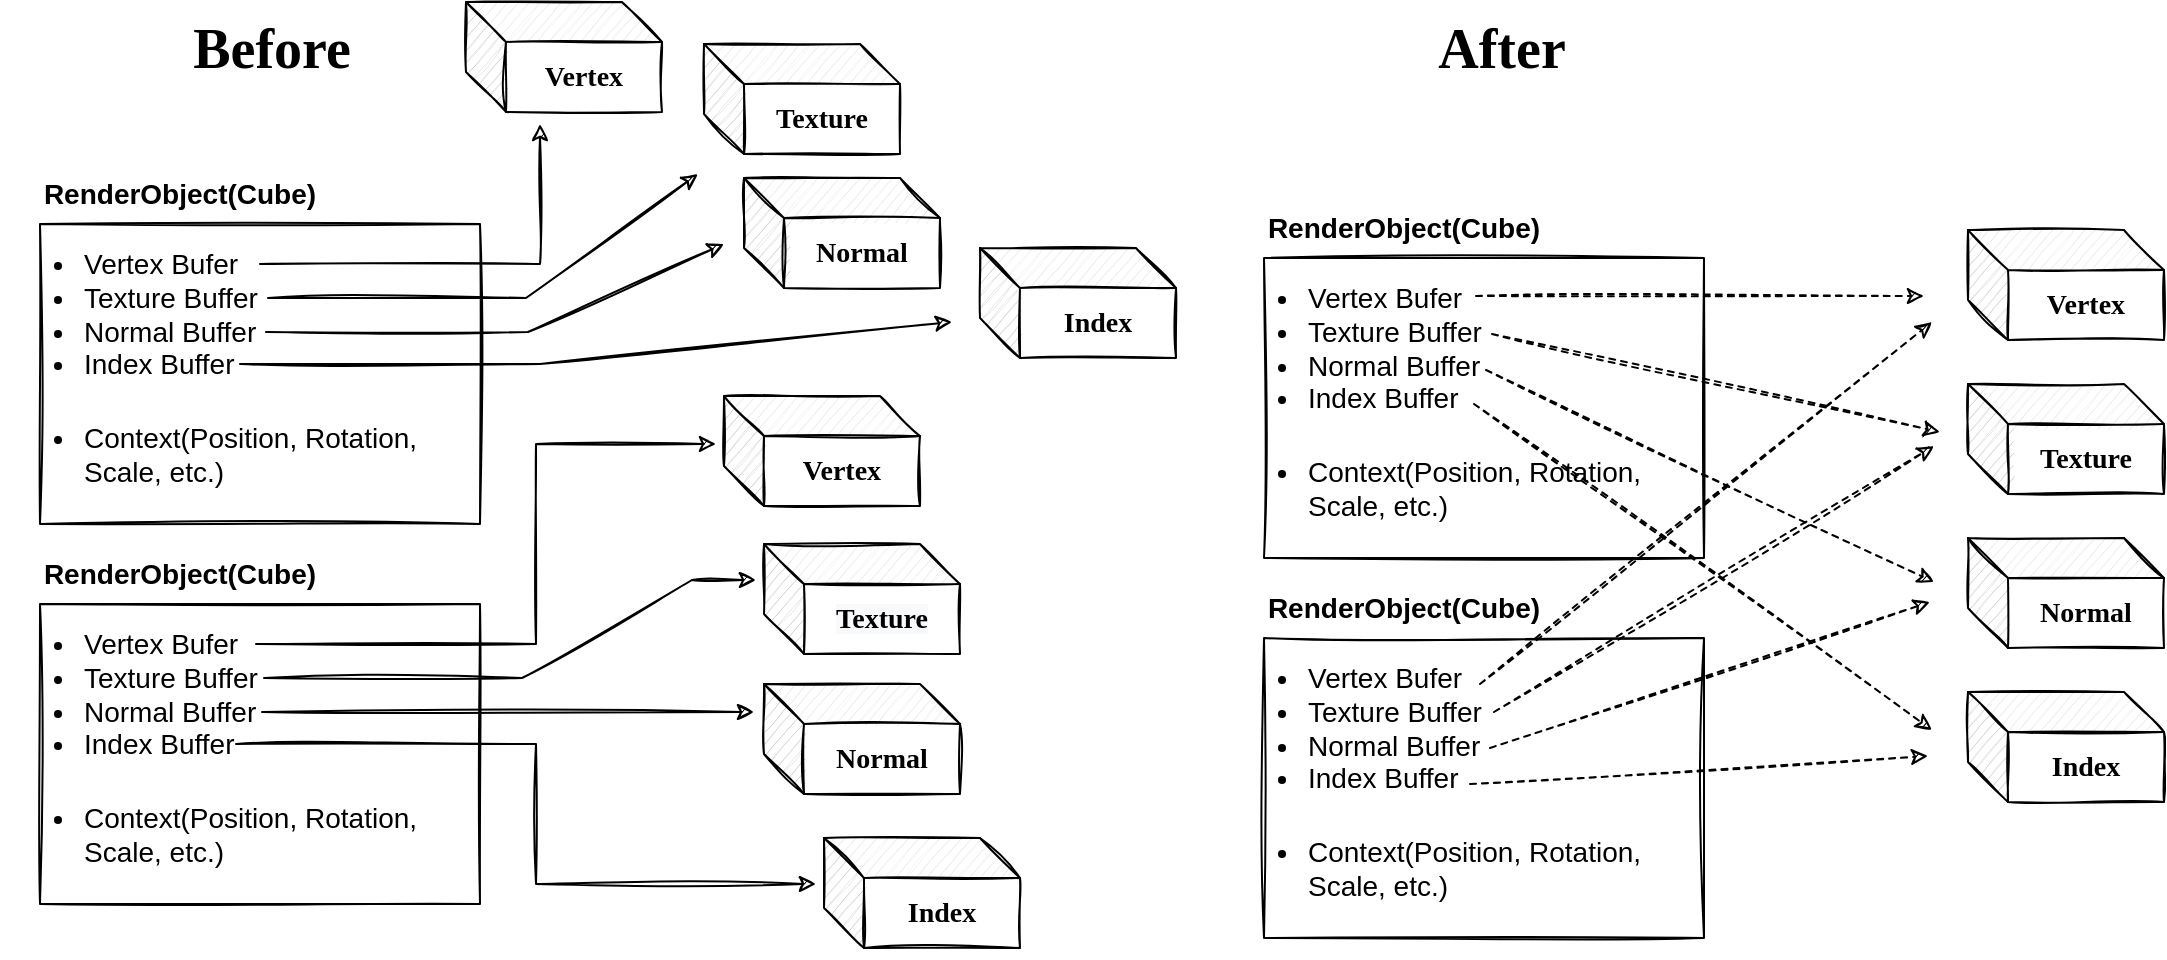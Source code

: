 <mxfile version="16.5.1" type="device"><diagram id="TqO5HWbR8SDvBkv4cXut" name="페이지-1"><mxGraphModel dx="1221" dy="764" grid="0" gridSize="10" guides="1" tooltips="1" connect="1" arrows="1" fold="1" page="0" pageScale="1" pageWidth="827" pageHeight="1169" math="0" shadow="0"><root><mxCell id="0"/><mxCell id="1" parent="0"/><mxCell id="radrT2njfF9qIuGcdS8G-8" value="&lt;div&gt;&lt;br&gt;&lt;/div&gt;" style="rounded=0;whiteSpace=wrap;html=1;sketch=1;" vertex="1" parent="1"><mxGeometry x="160" y="240" width="220" height="150" as="geometry"/></mxCell><mxCell id="radrT2njfF9qIuGcdS8G-9" value="RenderObject(Cube)" style="text;html=1;strokeColor=none;fillColor=none;align=center;verticalAlign=middle;whiteSpace=wrap;rounded=0;fontSize=14;fontStyle=1;sketch=1;" vertex="1" parent="1"><mxGeometry x="200" y="210" width="60" height="30" as="geometry"/></mxCell><mxCell id="radrT2njfF9qIuGcdS8G-10" value="&lt;ul&gt;&lt;li&gt;Vertex Bufer&lt;/li&gt;&lt;li&gt;Texture Buffer&lt;/li&gt;&lt;li&gt;Normal Buffer&lt;/li&gt;&lt;li&gt;Index Buffer&lt;/li&gt;&lt;/ul&gt;" style="text;html=1;strokeColor=none;fillColor=none;align=left;verticalAlign=middle;whiteSpace=wrap;rounded=0;fontSize=14;sketch=1;" vertex="1" parent="1"><mxGeometry x="140" y="240" width="260" height="90" as="geometry"/></mxCell><mxCell id="radrT2njfF9qIuGcdS8G-11" value="&lt;ul&gt;&lt;li&gt;Context(Position, Rotation, Scale, etc.)&lt;/li&gt;&lt;/ul&gt;" style="text;html=1;strokeColor=none;fillColor=none;align=left;verticalAlign=middle;whiteSpace=wrap;rounded=0;fontSize=14;sketch=1;" vertex="1" parent="1"><mxGeometry x="140" y="310" width="220" height="90" as="geometry"/></mxCell><mxCell id="radrT2njfF9qIuGcdS8G-12" value="&lt;div&gt;&lt;br&gt;&lt;/div&gt;" style="rounded=0;whiteSpace=wrap;html=1;sketch=1;" vertex="1" parent="1"><mxGeometry x="160" y="430" width="220" height="150" as="geometry"/></mxCell><mxCell id="radrT2njfF9qIuGcdS8G-14" value="&lt;ul&gt;&lt;li&gt;Vertex Bufer&lt;/li&gt;&lt;li&gt;Texture Buffer&lt;/li&gt;&lt;li&gt;Normal Buffer&lt;/li&gt;&lt;li&gt;Index Buffer&lt;/li&gt;&lt;/ul&gt;" style="text;html=1;strokeColor=none;fillColor=none;align=left;verticalAlign=middle;whiteSpace=wrap;rounded=0;fontSize=14;sketch=1;" vertex="1" parent="1"><mxGeometry x="140" y="430" width="260" height="90" as="geometry"/></mxCell><mxCell id="radrT2njfF9qIuGcdS8G-15" value="&lt;ul&gt;&lt;li&gt;Context(Position, Rotation, Scale, etc.)&lt;/li&gt;&lt;/ul&gt;" style="text;html=1;strokeColor=none;fillColor=none;align=left;verticalAlign=middle;whiteSpace=wrap;rounded=0;fontSize=14;sketch=1;" vertex="1" parent="1"><mxGeometry x="140" y="500" width="220" height="90" as="geometry"/></mxCell><mxCell id="radrT2njfF9qIuGcdS8G-16" value="RenderObject(Cube)" style="text;html=1;strokeColor=none;fillColor=none;align=center;verticalAlign=middle;whiteSpace=wrap;rounded=0;fontSize=14;fontStyle=1;sketch=1;" vertex="1" parent="1"><mxGeometry x="200" y="400" width="60" height="30" as="geometry"/></mxCell><mxCell id="radrT2njfF9qIuGcdS8G-17" value="" style="endArrow=classic;html=1;rounded=0;fontSize=14;sketch=1;" edge="1" parent="1"><mxGeometry width="50" height="50" relative="1" as="geometry"><mxPoint x="270" y="260" as="sourcePoint"/><mxPoint x="410" y="190" as="targetPoint"/><Array as="points"><mxPoint x="410" y="260"/></Array></mxGeometry></mxCell><mxCell id="radrT2njfF9qIuGcdS8G-18" value="" style="endArrow=classic;html=1;rounded=0;fontSize=14;sketch=1;" edge="1" parent="1"><mxGeometry width="50" height="50" relative="1" as="geometry"><mxPoint x="260" y="310" as="sourcePoint"/><mxPoint x="616" y="289" as="targetPoint"/><Array as="points"><mxPoint x="410" y="310"/></Array></mxGeometry></mxCell><mxCell id="radrT2njfF9qIuGcdS8G-20" value="" style="endArrow=classic;html=1;rounded=0;sketch=1;fontSize=14;" edge="1" parent="1"><mxGeometry width="50" height="50" relative="1" as="geometry"><mxPoint x="273" y="294" as="sourcePoint"/><mxPoint x="502" y="250" as="targetPoint"/><Array as="points"><mxPoint x="404" y="294"/></Array></mxGeometry></mxCell><mxCell id="radrT2njfF9qIuGcdS8G-21" value="" style="endArrow=classic;html=1;rounded=0;sketch=1;fontSize=14;" edge="1" parent="1"><mxGeometry width="50" height="50" relative="1" as="geometry"><mxPoint x="274" y="277" as="sourcePoint"/><mxPoint x="489" y="215" as="targetPoint"/><Array as="points"><mxPoint x="403" y="277"/></Array></mxGeometry></mxCell><mxCell id="radrT2njfF9qIuGcdS8G-23" value="Vertex" style="shape=cube;whiteSpace=wrap;html=1;boundedLbl=1;backgroundOutline=1;darkOpacity=0.05;darkOpacity2=0.1;sketch=1;fontSize=14;fontFamily=Comic Sans MS;fontStyle=1" vertex="1" parent="1"><mxGeometry x="373" y="129" width="98" height="55" as="geometry"/></mxCell><mxCell id="radrT2njfF9qIuGcdS8G-24" value="Texture" style="shape=cube;whiteSpace=wrap;html=1;boundedLbl=1;backgroundOutline=1;darkOpacity=0.05;darkOpacity2=0.1;sketch=1;fontSize=14;fontFamily=Comic Sans MS;fontStyle=1" vertex="1" parent="1"><mxGeometry x="492" y="150" width="98" height="55" as="geometry"/></mxCell><mxCell id="radrT2njfF9qIuGcdS8G-25" value="Normal" style="shape=cube;whiteSpace=wrap;html=1;boundedLbl=1;backgroundOutline=1;darkOpacity=0.05;darkOpacity2=0.1;sketch=1;fontSize=14;fontFamily=Comic Sans MS;fontStyle=1" vertex="1" parent="1"><mxGeometry x="512" y="217" width="98" height="55" as="geometry"/></mxCell><mxCell id="radrT2njfF9qIuGcdS8G-26" value="Index" style="shape=cube;whiteSpace=wrap;html=1;boundedLbl=1;backgroundOutline=1;darkOpacity=0.05;darkOpacity2=0.1;sketch=1;fontSize=14;fontFamily=Comic Sans MS;fontStyle=1" vertex="1" parent="1"><mxGeometry x="630" y="252" width="98" height="55" as="geometry"/></mxCell><mxCell id="radrT2njfF9qIuGcdS8G-27" value="" style="endArrow=classic;html=1;rounded=0;fontSize=14;sketch=1;" edge="1" parent="1"><mxGeometry width="50" height="50" relative="1" as="geometry"><mxPoint x="268.0" y="450" as="sourcePoint"/><mxPoint x="498" y="350" as="targetPoint"/><Array as="points"><mxPoint x="408" y="450"/><mxPoint x="408" y="350"/></Array></mxGeometry></mxCell><mxCell id="radrT2njfF9qIuGcdS8G-28" value="" style="endArrow=classic;html=1;rounded=0;fontSize=14;sketch=1;" edge="1" parent="1"><mxGeometry width="50" height="50" relative="1" as="geometry"><mxPoint x="258.0" y="500" as="sourcePoint"/><mxPoint x="548" y="570" as="targetPoint"/><Array as="points"><mxPoint x="408" y="500"/><mxPoint x="408" y="570"/></Array></mxGeometry></mxCell><mxCell id="radrT2njfF9qIuGcdS8G-29" value="" style="endArrow=classic;html=1;rounded=0;sketch=1;fontSize=14;" edge="1" parent="1"><mxGeometry width="50" height="50" relative="1" as="geometry"><mxPoint x="271" y="484.0" as="sourcePoint"/><mxPoint x="517" y="484.0" as="targetPoint"/></mxGeometry></mxCell><mxCell id="radrT2njfF9qIuGcdS8G-30" value="" style="endArrow=classic;html=1;rounded=0;sketch=1;fontSize=14;" edge="1" parent="1"><mxGeometry width="50" height="50" relative="1" as="geometry"><mxPoint x="272" y="467" as="sourcePoint"/><mxPoint x="518" y="418" as="targetPoint"/><Array as="points"><mxPoint x="401" y="467"/><mxPoint x="486" y="418"/></Array></mxGeometry></mxCell><mxCell id="radrT2njfF9qIuGcdS8G-31" value="&lt;span&gt;Vertex&lt;/span&gt;" style="shape=cube;whiteSpace=wrap;html=1;boundedLbl=1;backgroundOutline=1;darkOpacity=0.05;darkOpacity2=0.1;sketch=1;fontSize=14;fontFamily=Comic Sans MS;fontStyle=1" vertex="1" parent="1"><mxGeometry x="502" y="326" width="98" height="55" as="geometry"/></mxCell><mxCell id="radrT2njfF9qIuGcdS8G-32" value="&#10;&#10;&lt;span style=&quot;color: rgb(0, 0, 0); font-size: 14px; font-style: normal; letter-spacing: normal; text-align: center; text-indent: 0px; text-transform: none; word-spacing: 0px; background-color: rgb(248, 249, 250); display: inline; float: none;&quot;&gt;Texture&lt;/span&gt;&#10;&#10;" style="shape=cube;whiteSpace=wrap;html=1;boundedLbl=1;backgroundOutline=1;darkOpacity=0.05;darkOpacity2=0.1;sketch=1;fontSize=14;fontFamily=Comic Sans MS;fontStyle=1" vertex="1" parent="1"><mxGeometry x="522" y="400" width="98" height="55" as="geometry"/></mxCell><mxCell id="radrT2njfF9qIuGcdS8G-33" value="&lt;span&gt;Normal&lt;/span&gt;" style="shape=cube;whiteSpace=wrap;html=1;boundedLbl=1;backgroundOutline=1;darkOpacity=0.05;darkOpacity2=0.1;sketch=1;fontSize=14;fontFamily=Comic Sans MS;fontStyle=1" vertex="1" parent="1"><mxGeometry x="522" y="470" width="98" height="55" as="geometry"/></mxCell><mxCell id="radrT2njfF9qIuGcdS8G-34" value="&lt;span&gt;Index&lt;/span&gt;" style="shape=cube;whiteSpace=wrap;html=1;boundedLbl=1;backgroundOutline=1;darkOpacity=0.05;darkOpacity2=0.1;sketch=1;fontSize=14;fontFamily=Comic Sans MS;fontStyle=1" vertex="1" parent="1"><mxGeometry x="552" y="547" width="98" height="55" as="geometry"/></mxCell><mxCell id="radrT2njfF9qIuGcdS8G-35" value="&lt;div&gt;&lt;br&gt;&lt;/div&gt;" style="rounded=0;whiteSpace=wrap;html=1;sketch=1;" vertex="1" parent="1"><mxGeometry x="772" y="257" width="220" height="150" as="geometry"/></mxCell><mxCell id="radrT2njfF9qIuGcdS8G-36" value="RenderObject(Cube)" style="text;html=1;strokeColor=none;fillColor=none;align=center;verticalAlign=middle;whiteSpace=wrap;rounded=0;fontSize=14;fontStyle=1;sketch=1;" vertex="1" parent="1"><mxGeometry x="812" y="227" width="60" height="30" as="geometry"/></mxCell><mxCell id="radrT2njfF9qIuGcdS8G-37" value="&lt;ul&gt;&lt;li&gt;Vertex Bufer&lt;/li&gt;&lt;li&gt;Texture Buffer&lt;/li&gt;&lt;li&gt;Normal Buffer&lt;/li&gt;&lt;li&gt;Index Buffer&lt;/li&gt;&lt;/ul&gt;" style="text;html=1;strokeColor=none;fillColor=none;align=left;verticalAlign=middle;whiteSpace=wrap;rounded=0;fontSize=14;sketch=1;" vertex="1" parent="1"><mxGeometry x="752" y="257" width="260" height="90" as="geometry"/></mxCell><mxCell id="radrT2njfF9qIuGcdS8G-38" value="&lt;ul&gt;&lt;li&gt;Context(Position, Rotation, Scale, etc.)&lt;/li&gt;&lt;/ul&gt;" style="text;html=1;strokeColor=none;fillColor=none;align=left;verticalAlign=middle;whiteSpace=wrap;rounded=0;fontSize=14;sketch=1;" vertex="1" parent="1"><mxGeometry x="752" y="327" width="220" height="90" as="geometry"/></mxCell><mxCell id="radrT2njfF9qIuGcdS8G-39" value="&lt;div&gt;&lt;br&gt;&lt;/div&gt;" style="rounded=0;whiteSpace=wrap;html=1;sketch=1;" vertex="1" parent="1"><mxGeometry x="772" y="447" width="220" height="150" as="geometry"/></mxCell><mxCell id="radrT2njfF9qIuGcdS8G-40" value="&lt;ul&gt;&lt;li&gt;Vertex Bufer&lt;/li&gt;&lt;li&gt;Texture Buffer&lt;/li&gt;&lt;li&gt;Normal Buffer&lt;/li&gt;&lt;li&gt;Index Buffer&lt;/li&gt;&lt;/ul&gt;" style="text;html=1;strokeColor=none;fillColor=none;align=left;verticalAlign=middle;whiteSpace=wrap;rounded=0;fontSize=14;sketch=1;" vertex="1" parent="1"><mxGeometry x="752" y="447" width="260" height="90" as="geometry"/></mxCell><mxCell id="radrT2njfF9qIuGcdS8G-41" value="&lt;ul&gt;&lt;li&gt;Context(Position, Rotation, Scale, etc.)&lt;/li&gt;&lt;/ul&gt;" style="text;html=1;strokeColor=none;fillColor=none;align=left;verticalAlign=middle;whiteSpace=wrap;rounded=0;fontSize=14;sketch=1;" vertex="1" parent="1"><mxGeometry x="752" y="517" width="220" height="90" as="geometry"/></mxCell><mxCell id="radrT2njfF9qIuGcdS8G-42" value="RenderObject(Cube)" style="text;html=1;strokeColor=none;fillColor=none;align=center;verticalAlign=middle;whiteSpace=wrap;rounded=0;fontSize=14;fontStyle=1;sketch=1;" vertex="1" parent="1"><mxGeometry x="812" y="417" width="60" height="30" as="geometry"/></mxCell><mxCell id="radrT2njfF9qIuGcdS8G-47" value="Vertex" style="shape=cube;whiteSpace=wrap;html=1;boundedLbl=1;backgroundOutline=1;darkOpacity=0.05;darkOpacity2=0.1;sketch=1;fontSize=14;fontFamily=Comic Sans MS;fontStyle=1" vertex="1" parent="1"><mxGeometry x="1124" y="243" width="98" height="55" as="geometry"/></mxCell><mxCell id="radrT2njfF9qIuGcdS8G-48" value="Texture" style="shape=cube;whiteSpace=wrap;html=1;boundedLbl=1;backgroundOutline=1;darkOpacity=0.05;darkOpacity2=0.1;sketch=1;fontSize=14;fontFamily=Comic Sans MS;fontStyle=1" vertex="1" parent="1"><mxGeometry x="1124" y="320" width="98" height="55" as="geometry"/></mxCell><mxCell id="radrT2njfF9qIuGcdS8G-49" value="Normal" style="shape=cube;whiteSpace=wrap;html=1;boundedLbl=1;backgroundOutline=1;darkOpacity=0.05;darkOpacity2=0.1;sketch=1;fontSize=14;fontFamily=Comic Sans MS;fontStyle=1" vertex="1" parent="1"><mxGeometry x="1124" y="397" width="98" height="55" as="geometry"/></mxCell><mxCell id="radrT2njfF9qIuGcdS8G-50" value="Index" style="shape=cube;whiteSpace=wrap;html=1;boundedLbl=1;backgroundOutline=1;darkOpacity=0.05;darkOpacity2=0.1;sketch=1;fontSize=14;fontFamily=Comic Sans MS;fontStyle=1" vertex="1" parent="1"><mxGeometry x="1124" y="474" width="98" height="55" as="geometry"/></mxCell><mxCell id="radrT2njfF9qIuGcdS8G-59" value="" style="endArrow=classic;dashed=1;html=1;rounded=0;sketch=1;fontSize=14;endFill=1;" edge="1" parent="1"><mxGeometry width="50" height="50" relative="1" as="geometry"><mxPoint x="880" y="470" as="sourcePoint"/><mxPoint x="1106" y="289" as="targetPoint"/></mxGeometry></mxCell><mxCell id="radrT2njfF9qIuGcdS8G-60" value="" style="endArrow=classic;dashed=1;html=1;rounded=0;sketch=1;fontSize=14;endFill=1;" edge="1" parent="1"><mxGeometry width="50" height="50" relative="1" as="geometry"><mxPoint x="878.0" y="276" as="sourcePoint"/><mxPoint x="1102" y="276" as="targetPoint"/></mxGeometry></mxCell><mxCell id="radrT2njfF9qIuGcdS8G-61" value="" style="endArrow=classic;dashed=1;html=1;rounded=0;sketch=1;fontSize=14;endFill=1;" edge="1" parent="1"><mxGeometry width="50" height="50" relative="1" as="geometry"><mxPoint x="886.0" y="295" as="sourcePoint"/><mxPoint x="1110" y="344" as="targetPoint"/></mxGeometry></mxCell><mxCell id="radrT2njfF9qIuGcdS8G-62" value="" style="endArrow=classic;dashed=1;html=1;rounded=0;sketch=1;fontSize=14;endFill=1;" edge="1" parent="1"><mxGeometry width="50" height="50" relative="1" as="geometry"><mxPoint x="887" y="484" as="sourcePoint"/><mxPoint x="1107" y="351" as="targetPoint"/></mxGeometry></mxCell><mxCell id="radrT2njfF9qIuGcdS8G-63" value="" style="endArrow=classic;dashed=1;html=1;rounded=0;sketch=1;fontSize=14;endFill=1;" edge="1" parent="1"><mxGeometry width="50" height="50" relative="1" as="geometry"><mxPoint x="883.0" y="313" as="sourcePoint"/><mxPoint x="1107" y="419" as="targetPoint"/></mxGeometry></mxCell><mxCell id="radrT2njfF9qIuGcdS8G-64" value="" style="endArrow=classic;dashed=1;html=1;rounded=0;sketch=1;fontSize=14;endFill=1;" edge="1" parent="1"><mxGeometry width="50" height="50" relative="1" as="geometry"><mxPoint x="885" y="502.0" as="sourcePoint"/><mxPoint x="1105" y="429" as="targetPoint"/></mxGeometry></mxCell><mxCell id="radrT2njfF9qIuGcdS8G-65" value="" style="endArrow=classic;dashed=1;html=1;rounded=0;sketch=1;fontSize=14;endFill=1;" edge="1" parent="1"><mxGeometry width="50" height="50" relative="1" as="geometry"><mxPoint x="877.0" y="330" as="sourcePoint"/><mxPoint x="1106" y="493" as="targetPoint"/></mxGeometry></mxCell><mxCell id="radrT2njfF9qIuGcdS8G-66" value="" style="endArrow=classic;dashed=1;html=1;rounded=0;sketch=1;fontSize=14;endFill=1;" edge="1" parent="1"><mxGeometry width="50" height="50" relative="1" as="geometry"><mxPoint x="875" y="520.0" as="sourcePoint"/><mxPoint x="1104" y="506" as="targetPoint"/></mxGeometry></mxCell><mxCell id="radrT2njfF9qIuGcdS8G-67" value="&lt;b&gt;&lt;font style=&quot;font-size: 28px&quot;&gt;Before&lt;/font&gt;&lt;/b&gt;" style="text;html=1;strokeColor=none;fillColor=none;align=center;verticalAlign=middle;whiteSpace=wrap;rounded=0;sketch=1;fontSize=14;fontFamily=Comic Sans MS;" vertex="1" parent="1"><mxGeometry x="246" y="137" width="60" height="30" as="geometry"/></mxCell><mxCell id="radrT2njfF9qIuGcdS8G-68" value="&lt;b&gt;&lt;font style=&quot;font-size: 28px&quot;&gt;After&lt;/font&gt;&lt;/b&gt;" style="text;html=1;strokeColor=none;fillColor=none;align=center;verticalAlign=middle;whiteSpace=wrap;rounded=0;sketch=1;fontSize=14;fontFamily=Comic Sans MS;" vertex="1" parent="1"><mxGeometry x="861" y="137" width="60" height="30" as="geometry"/></mxCell></root></mxGraphModel></diagram></mxfile>